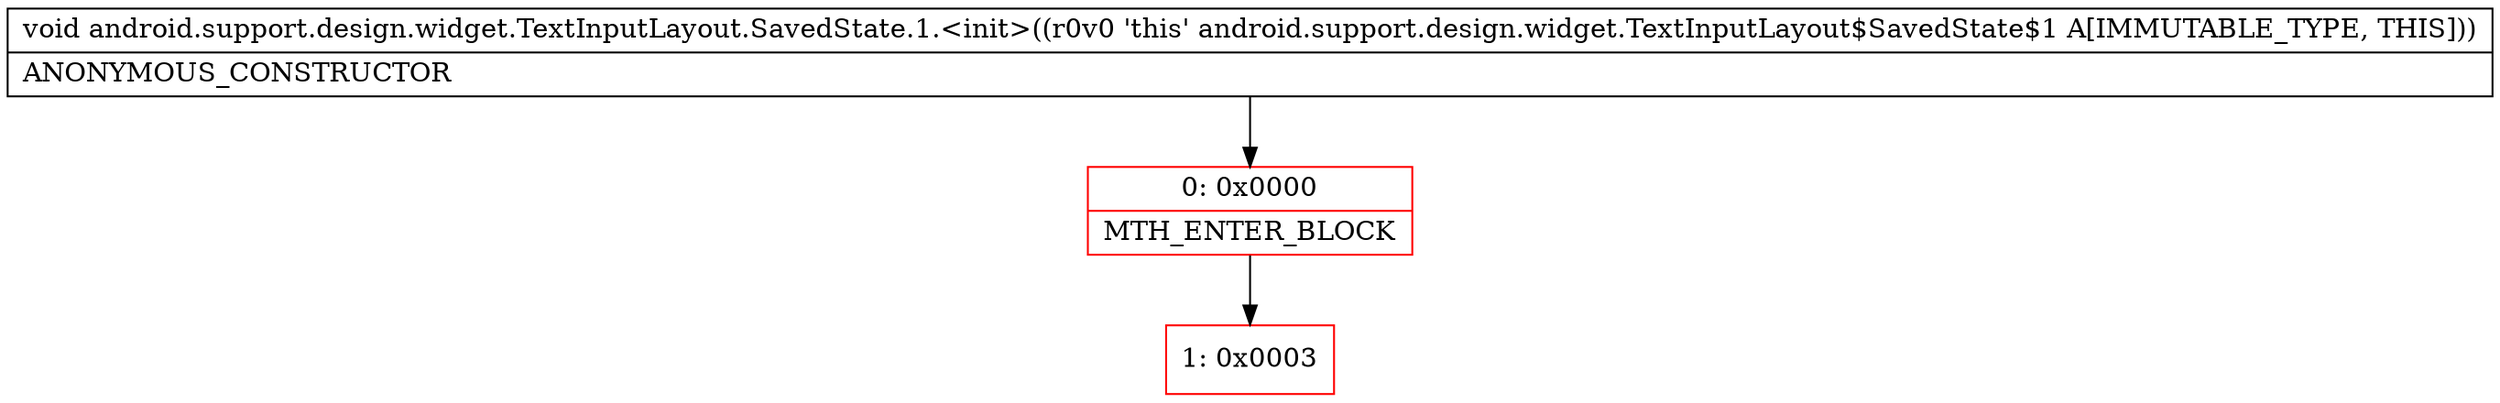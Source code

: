 digraph "CFG forandroid.support.design.widget.TextInputLayout.SavedState.1.\<init\>()V" {
subgraph cluster_Region_34448077 {
label = "R(0)";
node [shape=record,color=blue];
}
Node_0 [shape=record,color=red,label="{0\:\ 0x0000|MTH_ENTER_BLOCK\l}"];
Node_1 [shape=record,color=red,label="{1\:\ 0x0003}"];
MethodNode[shape=record,label="{void android.support.design.widget.TextInputLayout.SavedState.1.\<init\>((r0v0 'this' android.support.design.widget.TextInputLayout$SavedState$1 A[IMMUTABLE_TYPE, THIS]))  | ANONYMOUS_CONSTRUCTOR\l}"];
MethodNode -> Node_0;
Node_0 -> Node_1;
}

